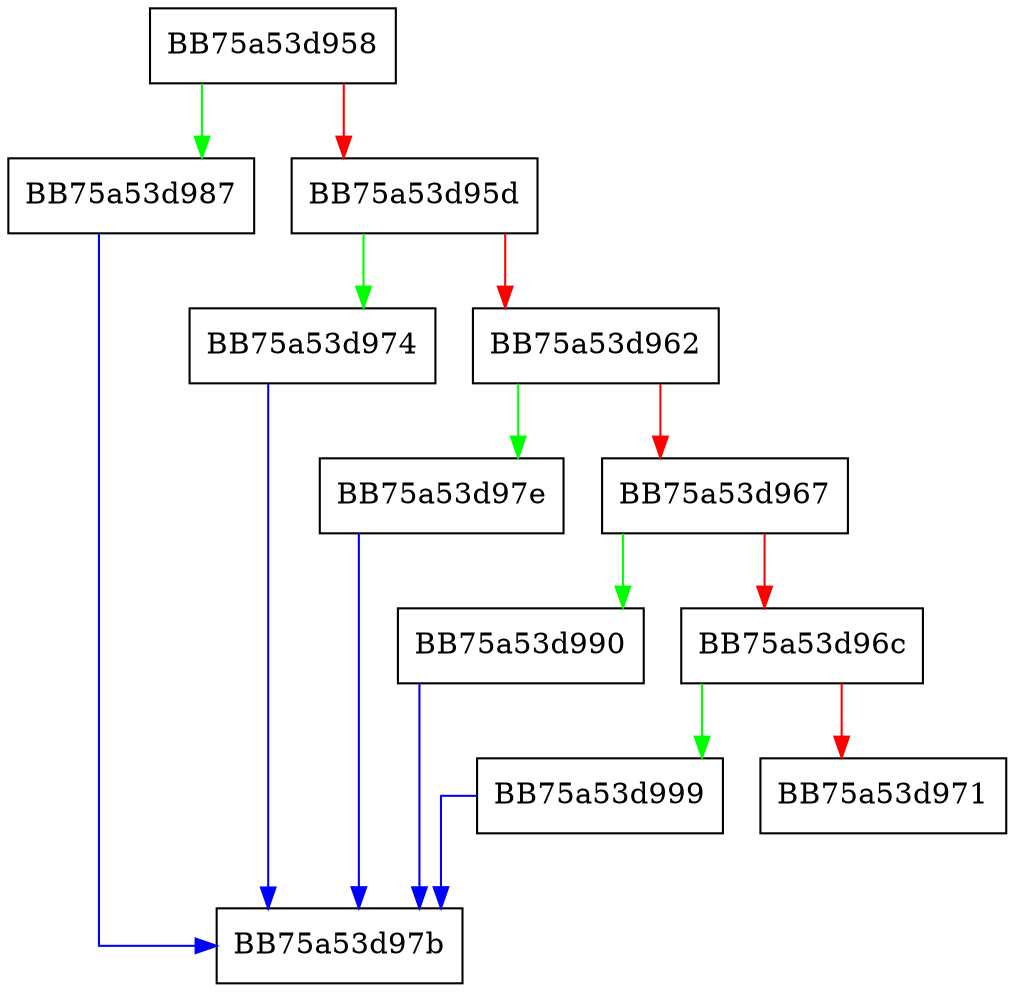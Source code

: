 digraph _Do_ffn {
  node [shape="box"];
  graph [splines=ortho];
  BB75a53d958 -> BB75a53d987 [color="green"];
  BB75a53d958 -> BB75a53d95d [color="red"];
  BB75a53d95d -> BB75a53d974 [color="green"];
  BB75a53d95d -> BB75a53d962 [color="red"];
  BB75a53d962 -> BB75a53d97e [color="green"];
  BB75a53d962 -> BB75a53d967 [color="red"];
  BB75a53d967 -> BB75a53d990 [color="green"];
  BB75a53d967 -> BB75a53d96c [color="red"];
  BB75a53d96c -> BB75a53d999 [color="green"];
  BB75a53d96c -> BB75a53d971 [color="red"];
  BB75a53d974 -> BB75a53d97b [color="blue"];
  BB75a53d97e -> BB75a53d97b [color="blue"];
  BB75a53d987 -> BB75a53d97b [color="blue"];
  BB75a53d990 -> BB75a53d97b [color="blue"];
  BB75a53d999 -> BB75a53d97b [color="blue"];
}